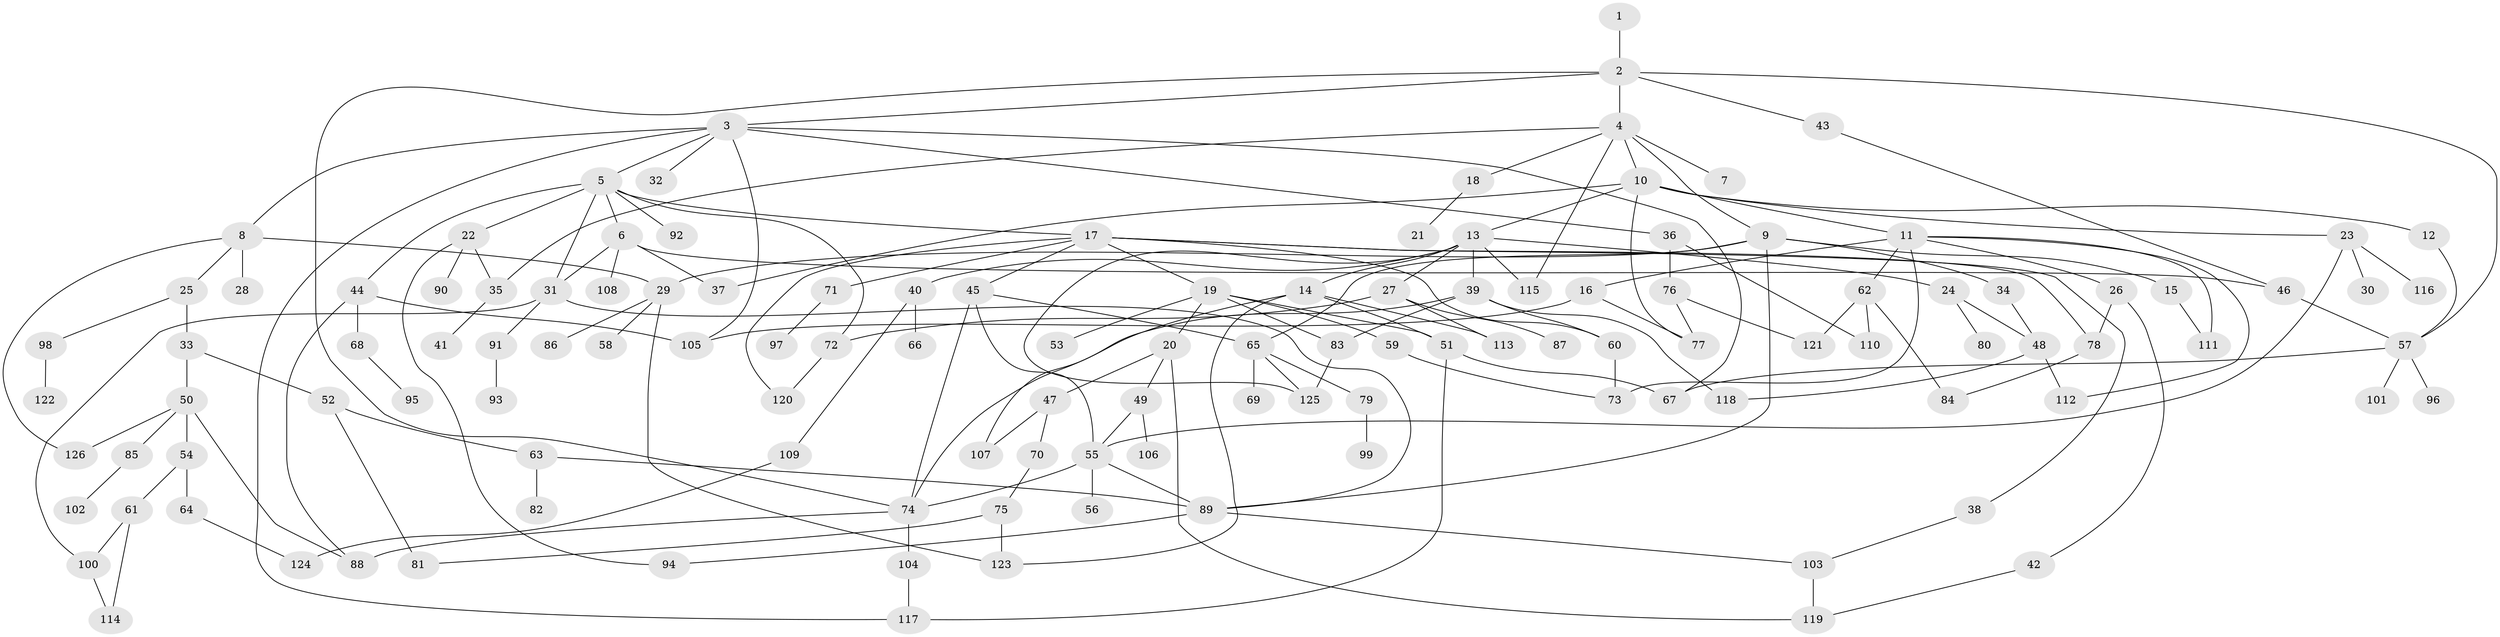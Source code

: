 // coarse degree distribution, {14: 0.024390243902439025, 20: 0.04878048780487805, 1: 0.4634146341463415, 6: 0.024390243902439025, 2: 0.17073170731707318, 8: 0.024390243902439025, 5: 0.04878048780487805, 4: 0.07317073170731707, 3: 0.12195121951219512}
// Generated by graph-tools (version 1.1) at 2025/17/03/04/25 18:17:03]
// undirected, 126 vertices, 182 edges
graph export_dot {
graph [start="1"]
  node [color=gray90,style=filled];
  1;
  2;
  3;
  4;
  5;
  6;
  7;
  8;
  9;
  10;
  11;
  12;
  13;
  14;
  15;
  16;
  17;
  18;
  19;
  20;
  21;
  22;
  23;
  24;
  25;
  26;
  27;
  28;
  29;
  30;
  31;
  32;
  33;
  34;
  35;
  36;
  37;
  38;
  39;
  40;
  41;
  42;
  43;
  44;
  45;
  46;
  47;
  48;
  49;
  50;
  51;
  52;
  53;
  54;
  55;
  56;
  57;
  58;
  59;
  60;
  61;
  62;
  63;
  64;
  65;
  66;
  67;
  68;
  69;
  70;
  71;
  72;
  73;
  74;
  75;
  76;
  77;
  78;
  79;
  80;
  81;
  82;
  83;
  84;
  85;
  86;
  87;
  88;
  89;
  90;
  91;
  92;
  93;
  94;
  95;
  96;
  97;
  98;
  99;
  100;
  101;
  102;
  103;
  104;
  105;
  106;
  107;
  108;
  109;
  110;
  111;
  112;
  113;
  114;
  115;
  116;
  117;
  118;
  119;
  120;
  121;
  122;
  123;
  124;
  125;
  126;
  1 -- 2;
  2 -- 3;
  2 -- 4;
  2 -- 43;
  2 -- 57;
  2 -- 74;
  3 -- 5;
  3 -- 8;
  3 -- 32;
  3 -- 36;
  3 -- 67;
  3 -- 105;
  3 -- 117;
  4 -- 7;
  4 -- 9;
  4 -- 10;
  4 -- 18;
  4 -- 35;
  4 -- 115;
  5 -- 6;
  5 -- 17;
  5 -- 22;
  5 -- 31;
  5 -- 44;
  5 -- 92;
  5 -- 72;
  6 -- 37;
  6 -- 108;
  6 -- 31;
  6 -- 46;
  8 -- 25;
  8 -- 28;
  8 -- 29;
  8 -- 126;
  9 -- 15;
  9 -- 34;
  9 -- 65;
  9 -- 89;
  9 -- 29;
  10 -- 11;
  10 -- 12;
  10 -- 13;
  10 -- 23;
  10 -- 77;
  10 -- 37;
  11 -- 16;
  11 -- 26;
  11 -- 62;
  11 -- 73;
  11 -- 112;
  11 -- 111;
  12 -- 57;
  13 -- 14;
  13 -- 24;
  13 -- 27;
  13 -- 39;
  13 -- 40;
  13 -- 125;
  13 -- 115;
  14 -- 51;
  14 -- 107;
  14 -- 123;
  14 -- 113;
  15 -- 111;
  16 -- 105;
  16 -- 77;
  17 -- 19;
  17 -- 38;
  17 -- 45;
  17 -- 71;
  17 -- 78;
  17 -- 120;
  17 -- 60;
  18 -- 21;
  19 -- 20;
  19 -- 53;
  19 -- 59;
  19 -- 83;
  19 -- 51;
  20 -- 47;
  20 -- 49;
  20 -- 119;
  22 -- 90;
  22 -- 94;
  22 -- 35;
  23 -- 30;
  23 -- 55;
  23 -- 116;
  24 -- 80;
  24 -- 48;
  25 -- 33;
  25 -- 98;
  26 -- 42;
  26 -- 78;
  27 -- 72;
  27 -- 87;
  27 -- 113;
  29 -- 58;
  29 -- 86;
  29 -- 123;
  31 -- 89;
  31 -- 91;
  31 -- 100;
  33 -- 50;
  33 -- 52;
  34 -- 48;
  35 -- 41;
  36 -- 76;
  36 -- 110;
  38 -- 103;
  39 -- 60;
  39 -- 83;
  39 -- 118;
  39 -- 74;
  40 -- 66;
  40 -- 109;
  42 -- 119;
  43 -- 46;
  44 -- 68;
  44 -- 105;
  44 -- 88;
  45 -- 65;
  45 -- 74;
  45 -- 55;
  46 -- 57;
  47 -- 70;
  47 -- 107;
  48 -- 112;
  48 -- 118;
  49 -- 106;
  49 -- 55;
  50 -- 54;
  50 -- 85;
  50 -- 88;
  50 -- 126;
  51 -- 117;
  51 -- 67;
  52 -- 63;
  52 -- 81;
  54 -- 61;
  54 -- 64;
  55 -- 56;
  55 -- 74;
  55 -- 89;
  57 -- 67;
  57 -- 96;
  57 -- 101;
  59 -- 73;
  60 -- 73;
  61 -- 100;
  61 -- 114;
  62 -- 84;
  62 -- 110;
  62 -- 121;
  63 -- 82;
  63 -- 89;
  64 -- 124;
  65 -- 69;
  65 -- 79;
  65 -- 125;
  68 -- 95;
  70 -- 75;
  71 -- 97;
  72 -- 120;
  74 -- 104;
  74 -- 88;
  75 -- 81;
  75 -- 123;
  76 -- 121;
  76 -- 77;
  78 -- 84;
  79 -- 99;
  83 -- 125;
  85 -- 102;
  89 -- 103;
  89 -- 94;
  91 -- 93;
  98 -- 122;
  100 -- 114;
  103 -- 119;
  104 -- 117;
  109 -- 124;
}
